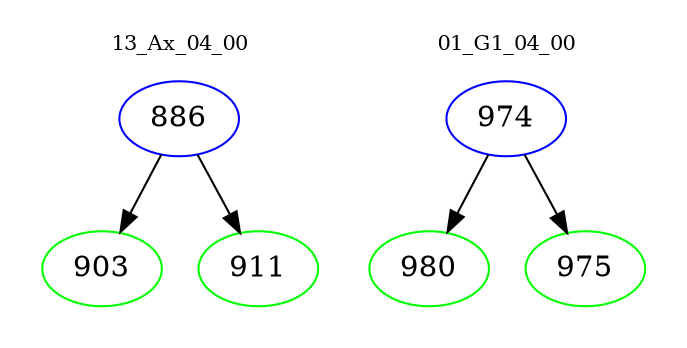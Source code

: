 digraph{
subgraph cluster_0 {
color = white
label = "13_Ax_04_00";
fontsize=10;
T0_886 [label="886", color="blue"]
T0_886 -> T0_903 [color="black"]
T0_903 [label="903", color="green"]
T0_886 -> T0_911 [color="black"]
T0_911 [label="911", color="green"]
}
subgraph cluster_1 {
color = white
label = "01_G1_04_00";
fontsize=10;
T1_974 [label="974", color="blue"]
T1_974 -> T1_980 [color="black"]
T1_980 [label="980", color="green"]
T1_974 -> T1_975 [color="black"]
T1_975 [label="975", color="green"]
}
}
